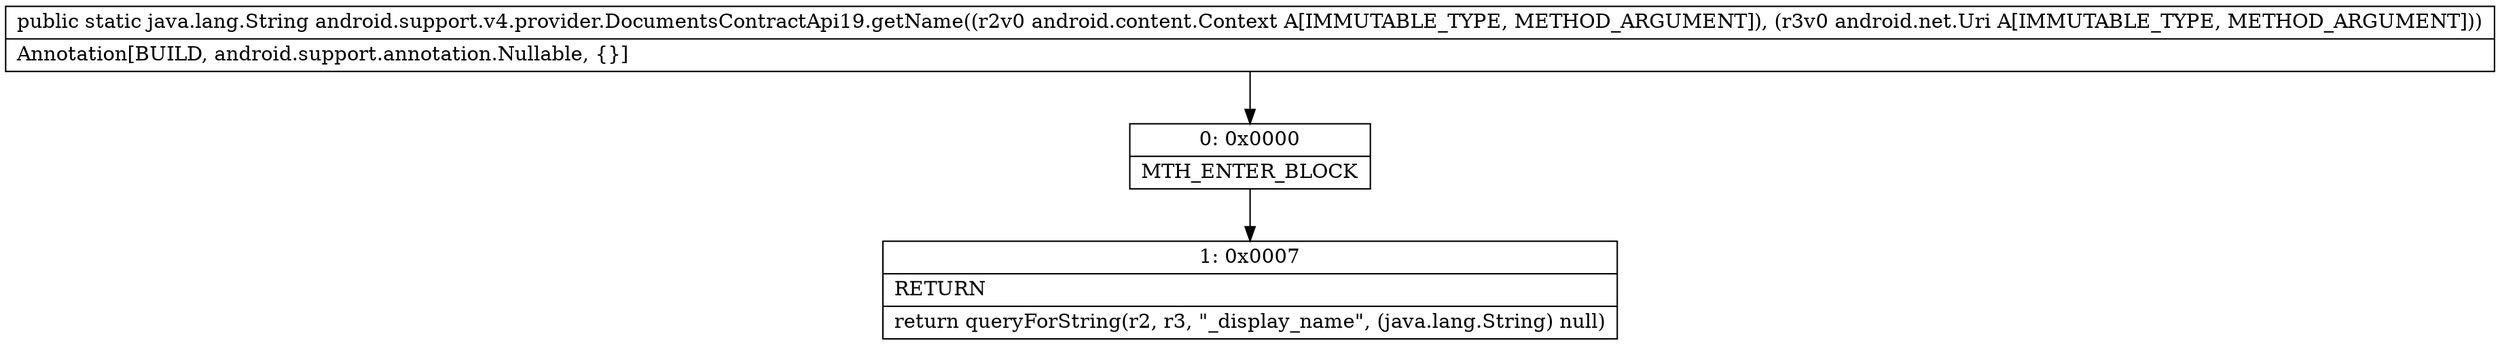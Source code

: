 digraph "CFG forandroid.support.v4.provider.DocumentsContractApi19.getName(Landroid\/content\/Context;Landroid\/net\/Uri;)Ljava\/lang\/String;" {
Node_0 [shape=record,label="{0\:\ 0x0000|MTH_ENTER_BLOCK\l}"];
Node_1 [shape=record,label="{1\:\ 0x0007|RETURN\l|return queryForString(r2, r3, \"_display_name\", (java.lang.String) null)\l}"];
MethodNode[shape=record,label="{public static java.lang.String android.support.v4.provider.DocumentsContractApi19.getName((r2v0 android.content.Context A[IMMUTABLE_TYPE, METHOD_ARGUMENT]), (r3v0 android.net.Uri A[IMMUTABLE_TYPE, METHOD_ARGUMENT]))  | Annotation[BUILD, android.support.annotation.Nullable, \{\}]\l}"];
MethodNode -> Node_0;
Node_0 -> Node_1;
}

